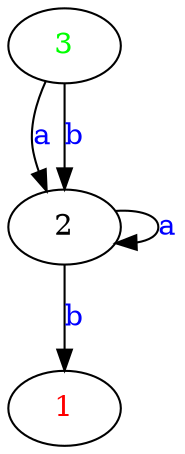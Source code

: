 digraph G {
	"3"->"2"[ label=<<font color="blue">a</font>> ];
	"3"->"2"[ label=<<font color="blue">b</font>> ];
	"2"->"2"[ label=<<font color="blue">a</font>> ];
	"2"->"1"[ label=<<font color="blue">b</font>> ];
	"1" [ label=<<font color="red">1</font>> ];
	"2";
	"3" [ label=<<font color="green">3</font>> ];

}
